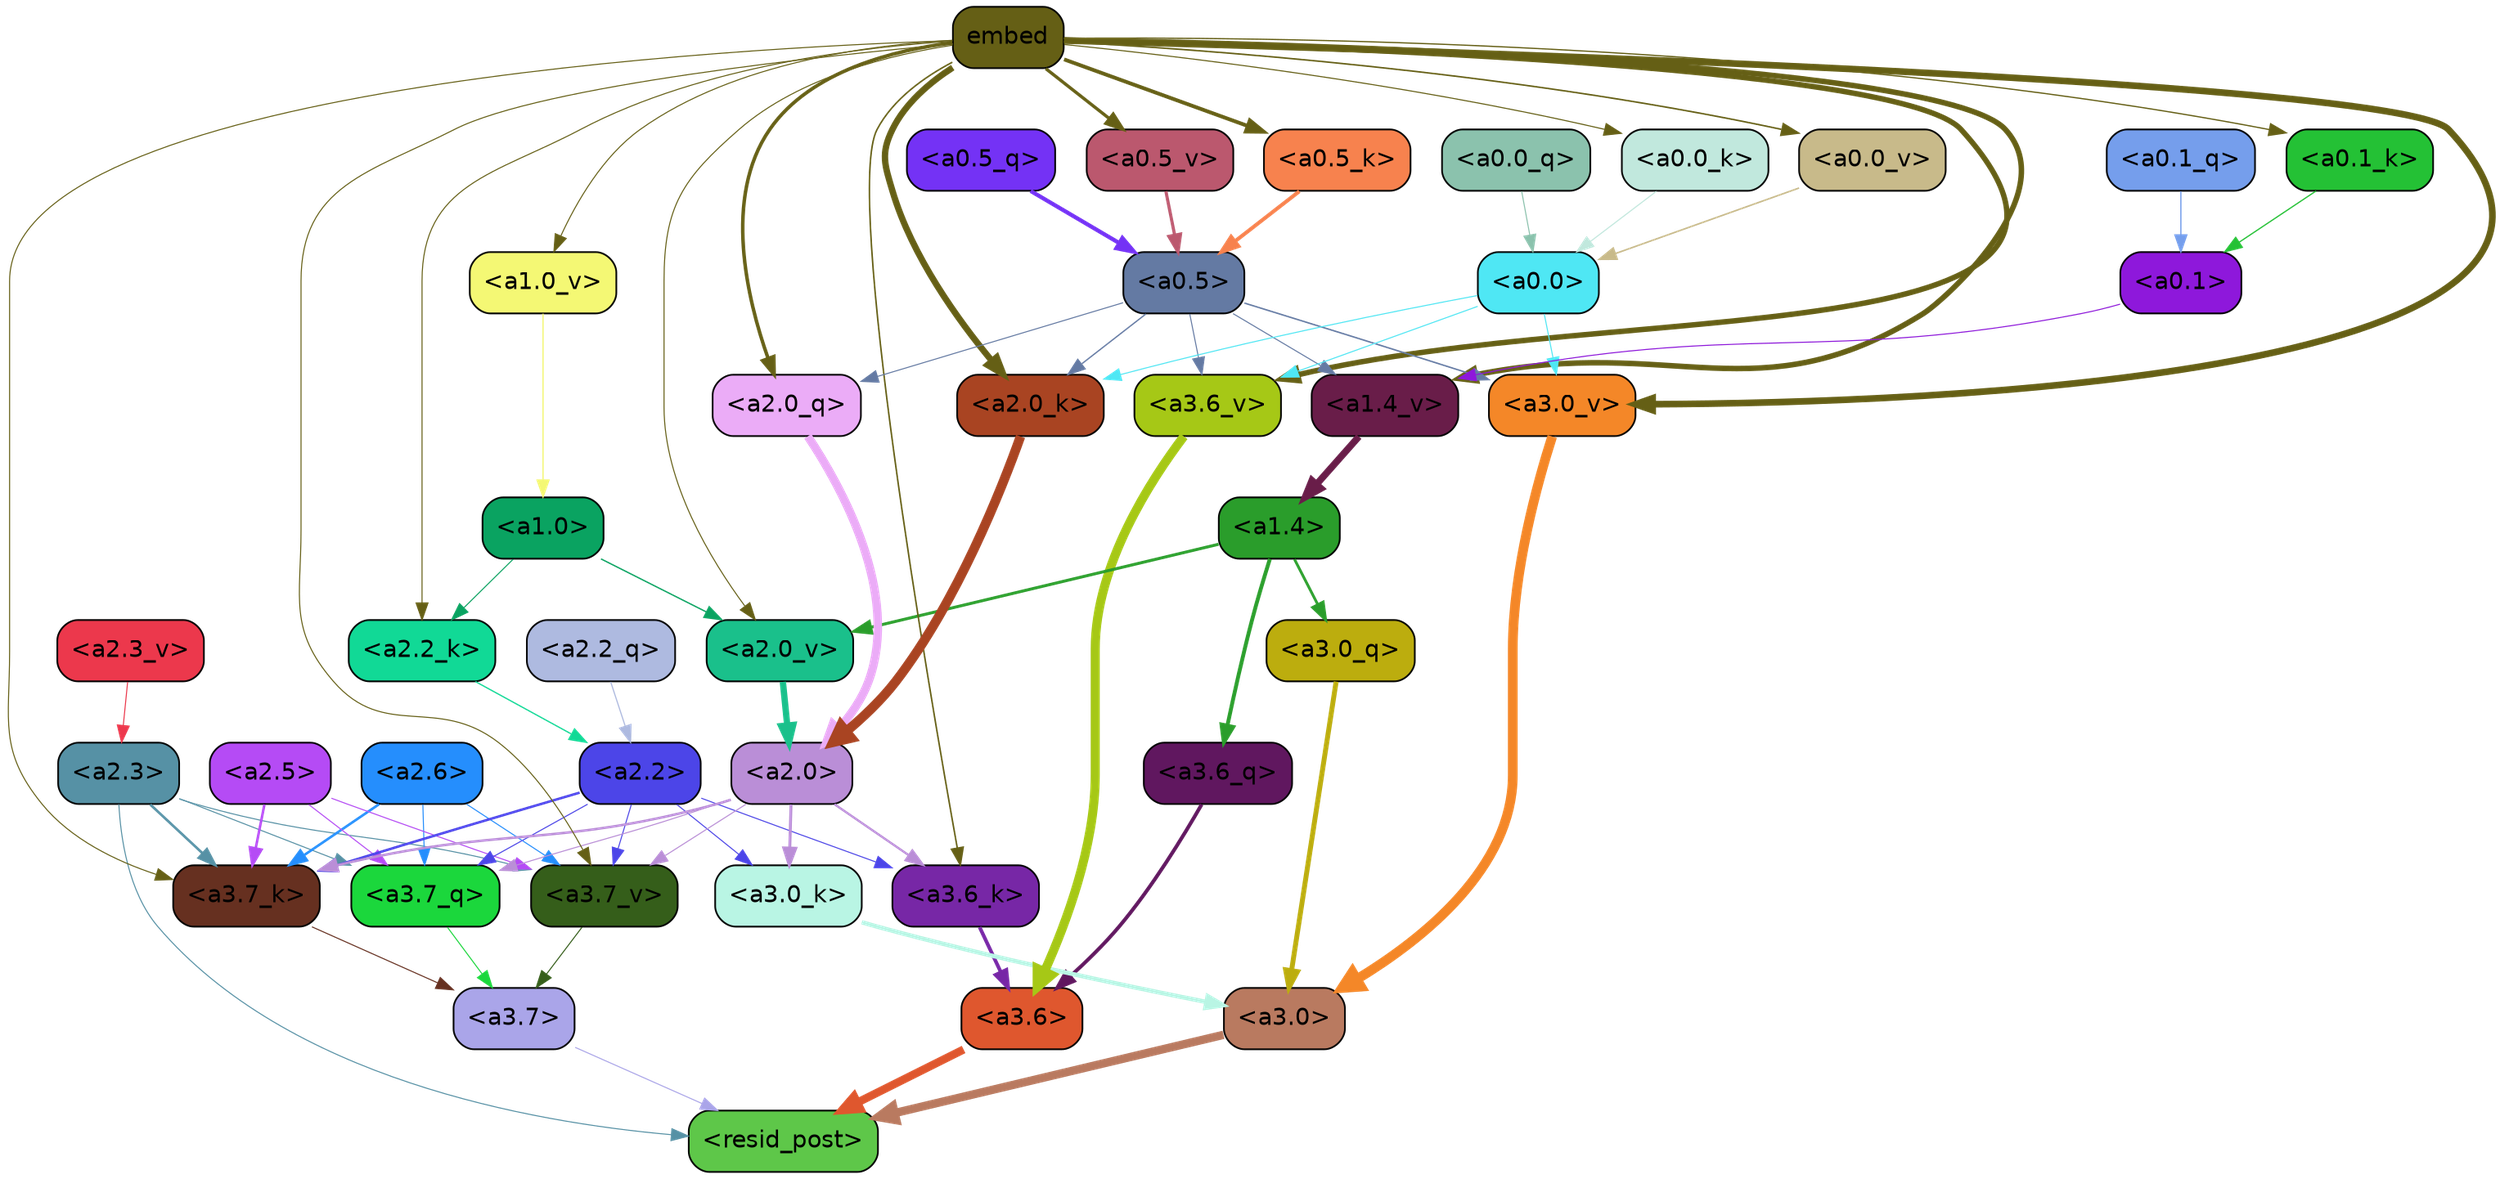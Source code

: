 strict digraph "" {
	graph [bgcolor=transparent,
		layout=dot,
		overlap=false,
		splines=true
	];
	"<a3.7>"	[color=black,
		fillcolor="#aaa5e9",
		fontname=Helvetica,
		shape=box,
		style="filled, rounded"];
	"<resid_post>"	[color=black,
		fillcolor="#5ec749",
		fontname=Helvetica,
		shape=box,
		style="filled, rounded"];
	"<a3.7>" -> "<resid_post>"	[color="#aaa5e9",
		penwidth=0.6];
	"<a3.6>"	[color=black,
		fillcolor="#df572e",
		fontname=Helvetica,
		shape=box,
		style="filled, rounded"];
	"<a3.6>" -> "<resid_post>"	[color="#df572e",
		penwidth=4.746312499046326];
	"<a3.0>"	[color=black,
		fillcolor="#b97a60",
		fontname=Helvetica,
		shape=box,
		style="filled, rounded"];
	"<a3.0>" -> "<resid_post>"	[color="#b97a60",
		penwidth=4.896343111991882];
	"<a2.3>"	[color=black,
		fillcolor="#5691a5",
		fontname=Helvetica,
		shape=box,
		style="filled, rounded"];
	"<a2.3>" -> "<resid_post>"	[color="#5691a5",
		penwidth=0.6];
	"<a3.7_q>"	[color=black,
		fillcolor="#1bd73c",
		fontname=Helvetica,
		shape=box,
		style="filled, rounded"];
	"<a2.3>" -> "<a3.7_q>"	[color="#5691a5",
		penwidth=0.6];
	"<a3.7_k>"	[color=black,
		fillcolor="#663020",
		fontname=Helvetica,
		shape=box,
		style="filled, rounded"];
	"<a2.3>" -> "<a3.7_k>"	[color="#5691a5",
		penwidth=1.467104621231556];
	"<a3.7_v>"	[color=black,
		fillcolor="#355e1a",
		fontname=Helvetica,
		shape=box,
		style="filled, rounded"];
	"<a2.3>" -> "<a3.7_v>"	[color="#5691a5",
		penwidth=0.6];
	"<a3.7_q>" -> "<a3.7>"	[color="#1bd73c",
		penwidth=0.6];
	"<a3.6_q>"	[color=black,
		fillcolor="#60175f",
		fontname=Helvetica,
		shape=box,
		style="filled, rounded"];
	"<a3.6_q>" -> "<a3.6>"	[color="#60175f",
		penwidth=2.160832464694977];
	"<a3.0_q>"	[color=black,
		fillcolor="#bcad0e",
		fontname=Helvetica,
		shape=box,
		style="filled, rounded"];
	"<a3.0_q>" -> "<a3.0>"	[color="#bcad0e",
		penwidth=2.870753765106201];
	"<a3.7_k>" -> "<a3.7>"	[color="#663020",
		penwidth=0.6];
	"<a3.6_k>"	[color=black,
		fillcolor="#7727a6",
		fontname=Helvetica,
		shape=box,
		style="filled, rounded"];
	"<a3.6_k>" -> "<a3.6>"	[color="#7727a6",
		penwidth=2.13908451795578];
	"<a3.0_k>"	[color=black,
		fillcolor="#b9f5e4",
		fontname=Helvetica,
		shape=box,
		style="filled, rounded"];
	"<a3.0_k>" -> "<a3.0>"	[color="#b9f5e4",
		penwidth=2.520303964614868];
	"<a3.7_v>" -> "<a3.7>"	[color="#355e1a",
		penwidth=0.6];
	"<a3.6_v>"	[color=black,
		fillcolor="#a6c816",
		fontname=Helvetica,
		shape=box,
		style="filled, rounded"];
	"<a3.6_v>" -> "<a3.6>"	[color="#a6c816",
		penwidth=5.297133803367615];
	"<a3.0_v>"	[color=black,
		fillcolor="#f48728",
		fontname=Helvetica,
		shape=box,
		style="filled, rounded"];
	"<a3.0_v>" -> "<a3.0>"	[color="#f48728",
		penwidth=5.680712580680847];
	"<a2.6>"	[color=black,
		fillcolor="#258efd",
		fontname=Helvetica,
		shape=box,
		style="filled, rounded"];
	"<a2.6>" -> "<a3.7_q>"	[color="#258efd",
		penwidth=0.6];
	"<a2.6>" -> "<a3.7_k>"	[color="#258efd",
		penwidth=1.4453159049153328];
	"<a2.6>" -> "<a3.7_v>"	[color="#258efd",
		penwidth=0.6];
	"<a2.5>"	[color=black,
		fillcolor="#b54bf5",
		fontname=Helvetica,
		shape=box,
		style="filled, rounded"];
	"<a2.5>" -> "<a3.7_q>"	[color="#b54bf5",
		penwidth=0.6];
	"<a2.5>" -> "<a3.7_k>"	[color="#b54bf5",
		penwidth=1.4526091292500496];
	"<a2.5>" -> "<a3.7_v>"	[color="#b54bf5",
		penwidth=0.6];
	"<a2.2>"	[color=black,
		fillcolor="#4c45e8",
		fontname=Helvetica,
		shape=box,
		style="filled, rounded"];
	"<a2.2>" -> "<a3.7_q>"	[color="#4c45e8",
		penwidth=0.6];
	"<a2.2>" -> "<a3.7_k>"	[color="#4c45e8",
		penwidth=1.4310357049107552];
	"<a2.2>" -> "<a3.6_k>"	[color="#4c45e8",
		penwidth=0.6];
	"<a2.2>" -> "<a3.0_k>"	[color="#4c45e8",
		penwidth=0.6];
	"<a2.2>" -> "<a3.7_v>"	[color="#4c45e8",
		penwidth=0.6];
	"<a2.0>"	[color=black,
		fillcolor="#ba8ed7",
		fontname=Helvetica,
		shape=box,
		style="filled, rounded"];
	"<a2.0>" -> "<a3.7_q>"	[color="#ba8ed7",
		penwidth=0.6];
	"<a2.0>" -> "<a3.7_k>"	[color="#ba8ed7",
		penwidth=1.4314699843525887];
	"<a2.0>" -> "<a3.6_k>"	[color="#ba8ed7",
		penwidth=1.2950235605239868];
	"<a2.0>" -> "<a3.0_k>"	[color="#ba8ed7",
		penwidth=1.712992787361145];
	"<a2.0>" -> "<a3.7_v>"	[color="#ba8ed7",
		penwidth=0.6];
	"<a1.4>"	[color=black,
		fillcolor="#2a9d2b",
		fontname=Helvetica,
		shape=box,
		style="filled, rounded"];
	"<a1.4>" -> "<a3.6_q>"	[color="#2a9d2b",
		penwidth=2.2719132900238037];
	"<a1.4>" -> "<a3.0_q>"	[color="#2a9d2b",
		penwidth=1.5932877659797668];
	"<a2.0_v>"	[color=black,
		fillcolor="#1ac08b",
		fontname=Helvetica,
		shape=box,
		style="filled, rounded"];
	"<a1.4>" -> "<a2.0_v>"	[color="#2a9d2b",
		penwidth=1.7291951477527618];
	embed	[color=black,
		fillcolor="#655f15",
		fontname=Helvetica,
		shape=box,
		style="filled, rounded"];
	embed -> "<a3.7_k>"	[color="#655f15",
		penwidth=0.6];
	embed -> "<a3.6_k>"	[color="#655f15",
		penwidth=0.891706109046936];
	embed -> "<a3.7_v>"	[color="#655f15",
		penwidth=0.6];
	embed -> "<a3.6_v>"	[color="#655f15",
		penwidth=3.1766927242279053];
	embed -> "<a3.0_v>"	[color="#655f15",
		penwidth=3.9005755856633186];
	"<a2.0_q>"	[color=black,
		fillcolor="#ebacf7",
		fontname=Helvetica,
		shape=box,
		style="filled, rounded"];
	embed -> "<a2.0_q>"	[color="#655f15",
		penwidth=2.0615941286087036];
	"<a2.2_k>"	[color=black,
		fillcolor="#11d996",
		fontname=Helvetica,
		shape=box,
		style="filled, rounded"];
	embed -> "<a2.2_k>"	[color="#655f15",
		penwidth=0.6];
	"<a2.0_k>"	[color=black,
		fillcolor="#a94422",
		fontname=Helvetica,
		shape=box,
		style="filled, rounded"];
	embed -> "<a2.0_k>"	[color="#655f15",
		penwidth=3.732139825820923];
	embed -> "<a2.0_v>"	[color="#655f15",
		penwidth=0.6];
	"<a1.4_v>"	[color=black,
		fillcolor="#691d49",
		fontname=Helvetica,
		shape=box,
		style="filled, rounded"];
	embed -> "<a1.4_v>"	[color="#655f15",
		penwidth=3.2134487628936768];
	"<a1.0_v>"	[color=black,
		fillcolor="#f4f874",
		fontname=Helvetica,
		shape=box,
		style="filled, rounded"];
	embed -> "<a1.0_v>"	[color="#655f15",
		penwidth=0.6];
	"<a0.5_k>"	[color=black,
		fillcolor="#f7824e",
		fontname=Helvetica,
		shape=box,
		style="filled, rounded"];
	embed -> "<a0.5_k>"	[color="#655f15",
		penwidth=2.2010618448257446];
	"<a0.1_k>"	[color=black,
		fillcolor="#24c135",
		fontname=Helvetica,
		shape=box,
		style="filled, rounded"];
	embed -> "<a0.1_k>"	[color="#655f15",
		penwidth=0.7254256010055542];
	"<a0.0_k>"	[color=black,
		fillcolor="#c1e8dd",
		fontname=Helvetica,
		shape=box,
		style="filled, rounded"];
	embed -> "<a0.0_k>"	[color="#655f15",
		penwidth=0.6203712224960327];
	"<a0.5_v>"	[color=black,
		fillcolor="#bb586e",
		fontname=Helvetica,
		shape=box,
		style="filled, rounded"];
	embed -> "<a0.5_v>"	[color="#655f15",
		penwidth=1.8672502040863037];
	"<a0.0_v>"	[color=black,
		fillcolor="#c8ba8a",
		fontname=Helvetica,
		shape=box,
		style="filled, rounded"];
	embed -> "<a0.0_v>"	[color="#655f15",
		penwidth=0.887926459312439];
	"<a0.5>"	[color=black,
		fillcolor="#647aa3",
		fontname=Helvetica,
		shape=box,
		style="filled, rounded"];
	"<a0.5>" -> "<a3.6_v>"	[color="#647aa3",
		penwidth=0.6];
	"<a0.5>" -> "<a3.0_v>"	[color="#647aa3",
		penwidth=0.8493617177009583];
	"<a0.5>" -> "<a2.0_q>"	[color="#647aa3",
		penwidth=0.6];
	"<a0.5>" -> "<a2.0_k>"	[color="#647aa3",
		penwidth=0.7637084722518921];
	"<a0.5>" -> "<a1.4_v>"	[color="#647aa3",
		penwidth=0.6];
	"<a0.0>"	[color=black,
		fillcolor="#4fe7f4",
		fontname=Helvetica,
		shape=box,
		style="filled, rounded"];
	"<a0.0>" -> "<a3.6_v>"	[color="#4fe7f4",
		penwidth=0.6];
	"<a0.0>" -> "<a3.0_v>"	[color="#4fe7f4",
		penwidth=0.6];
	"<a0.0>" -> "<a2.0_k>"	[color="#4fe7f4",
		penwidth=0.6];
	"<a2.2_q>"	[color=black,
		fillcolor="#aebae0",
		fontname=Helvetica,
		shape=box,
		style="filled, rounded"];
	"<a2.2_q>" -> "<a2.2>"	[color="#aebae0",
		penwidth=0.6677633281797171];
	"<a2.0_q>" -> "<a2.0>"	[color="#ebacf7",
		penwidth=4.966194009408355];
	"<a2.2_k>" -> "<a2.2>"	[color="#11d996",
		penwidth=0.7399393804371357];
	"<a2.0_k>" -> "<a2.0>"	[color="#a94422",
		penwidth=5.5817058570683];
	"<a2.3_v>"	[color=black,
		fillcolor="#ec384c",
		fontname=Helvetica,
		shape=box,
		style="filled, rounded"];
	"<a2.3_v>" -> "<a2.3>"	[color="#ec384c",
		penwidth=0.6];
	"<a2.0_v>" -> "<a2.0>"	[color="#1ac08b",
		penwidth=3.7102378383278847];
	"<a1.0>"	[color=black,
		fillcolor="#0aa361",
		fontname=Helvetica,
		shape=box,
		style="filled, rounded"];
	"<a1.0>" -> "<a2.2_k>"	[color="#0aa361",
		penwidth=0.6];
	"<a1.0>" -> "<a2.0_v>"	[color="#0aa361",
		penwidth=0.7823128998279572];
	"<a1.4_v>" -> "<a1.4>"	[color="#691d49",
		penwidth=4.028138041496277];
	"<a1.0_v>" -> "<a1.0>"	[color="#f4f874",
		penwidth=0.7187004089355469];
	"<a0.1>"	[color=black,
		fillcolor="#8e18db",
		fontname=Helvetica,
		shape=box,
		style="filled, rounded"];
	"<a0.1>" -> "<a1.4_v>"	[color="#8e18db",
		penwidth=0.6];
	"<a0.5_q>"	[color=black,
		fillcolor="#7432f5",
		fontname=Helvetica,
		shape=box,
		style="filled, rounded"];
	"<a0.5_q>" -> "<a0.5>"	[color="#7432f5",
		penwidth=2.3771026134490967];
	"<a0.1_q>"	[color=black,
		fillcolor="#759eec",
		fontname=Helvetica,
		shape=box,
		style="filled, rounded"];
	"<a0.1_q>" -> "<a0.1>"	[color="#759eec",
		penwidth=0.7368991374969482];
	"<a0.0_q>"	[color=black,
		fillcolor="#8bc2ad",
		fontname=Helvetica,
		shape=box,
		style="filled, rounded"];
	"<a0.0_q>" -> "<a0.0>"	[color="#8bc2ad",
		penwidth=0.6];
	"<a0.5_k>" -> "<a0.5>"	[color="#f7824e",
		penwidth=2.2010657787323];
	"<a0.1_k>" -> "<a0.1>"	[color="#24c135",
		penwidth=0.7254314422607422];
	"<a0.0_k>" -> "<a0.0>"	[color="#c1e8dd",
		penwidth=0.6203725337982178];
	"<a0.5_v>" -> "<a0.5>"	[color="#bb586e",
		penwidth=1.8365508317947388];
	"<a0.0_v>" -> "<a0.0>"	[color="#c8ba8a",
		penwidth=0.8879287242889404];
}
